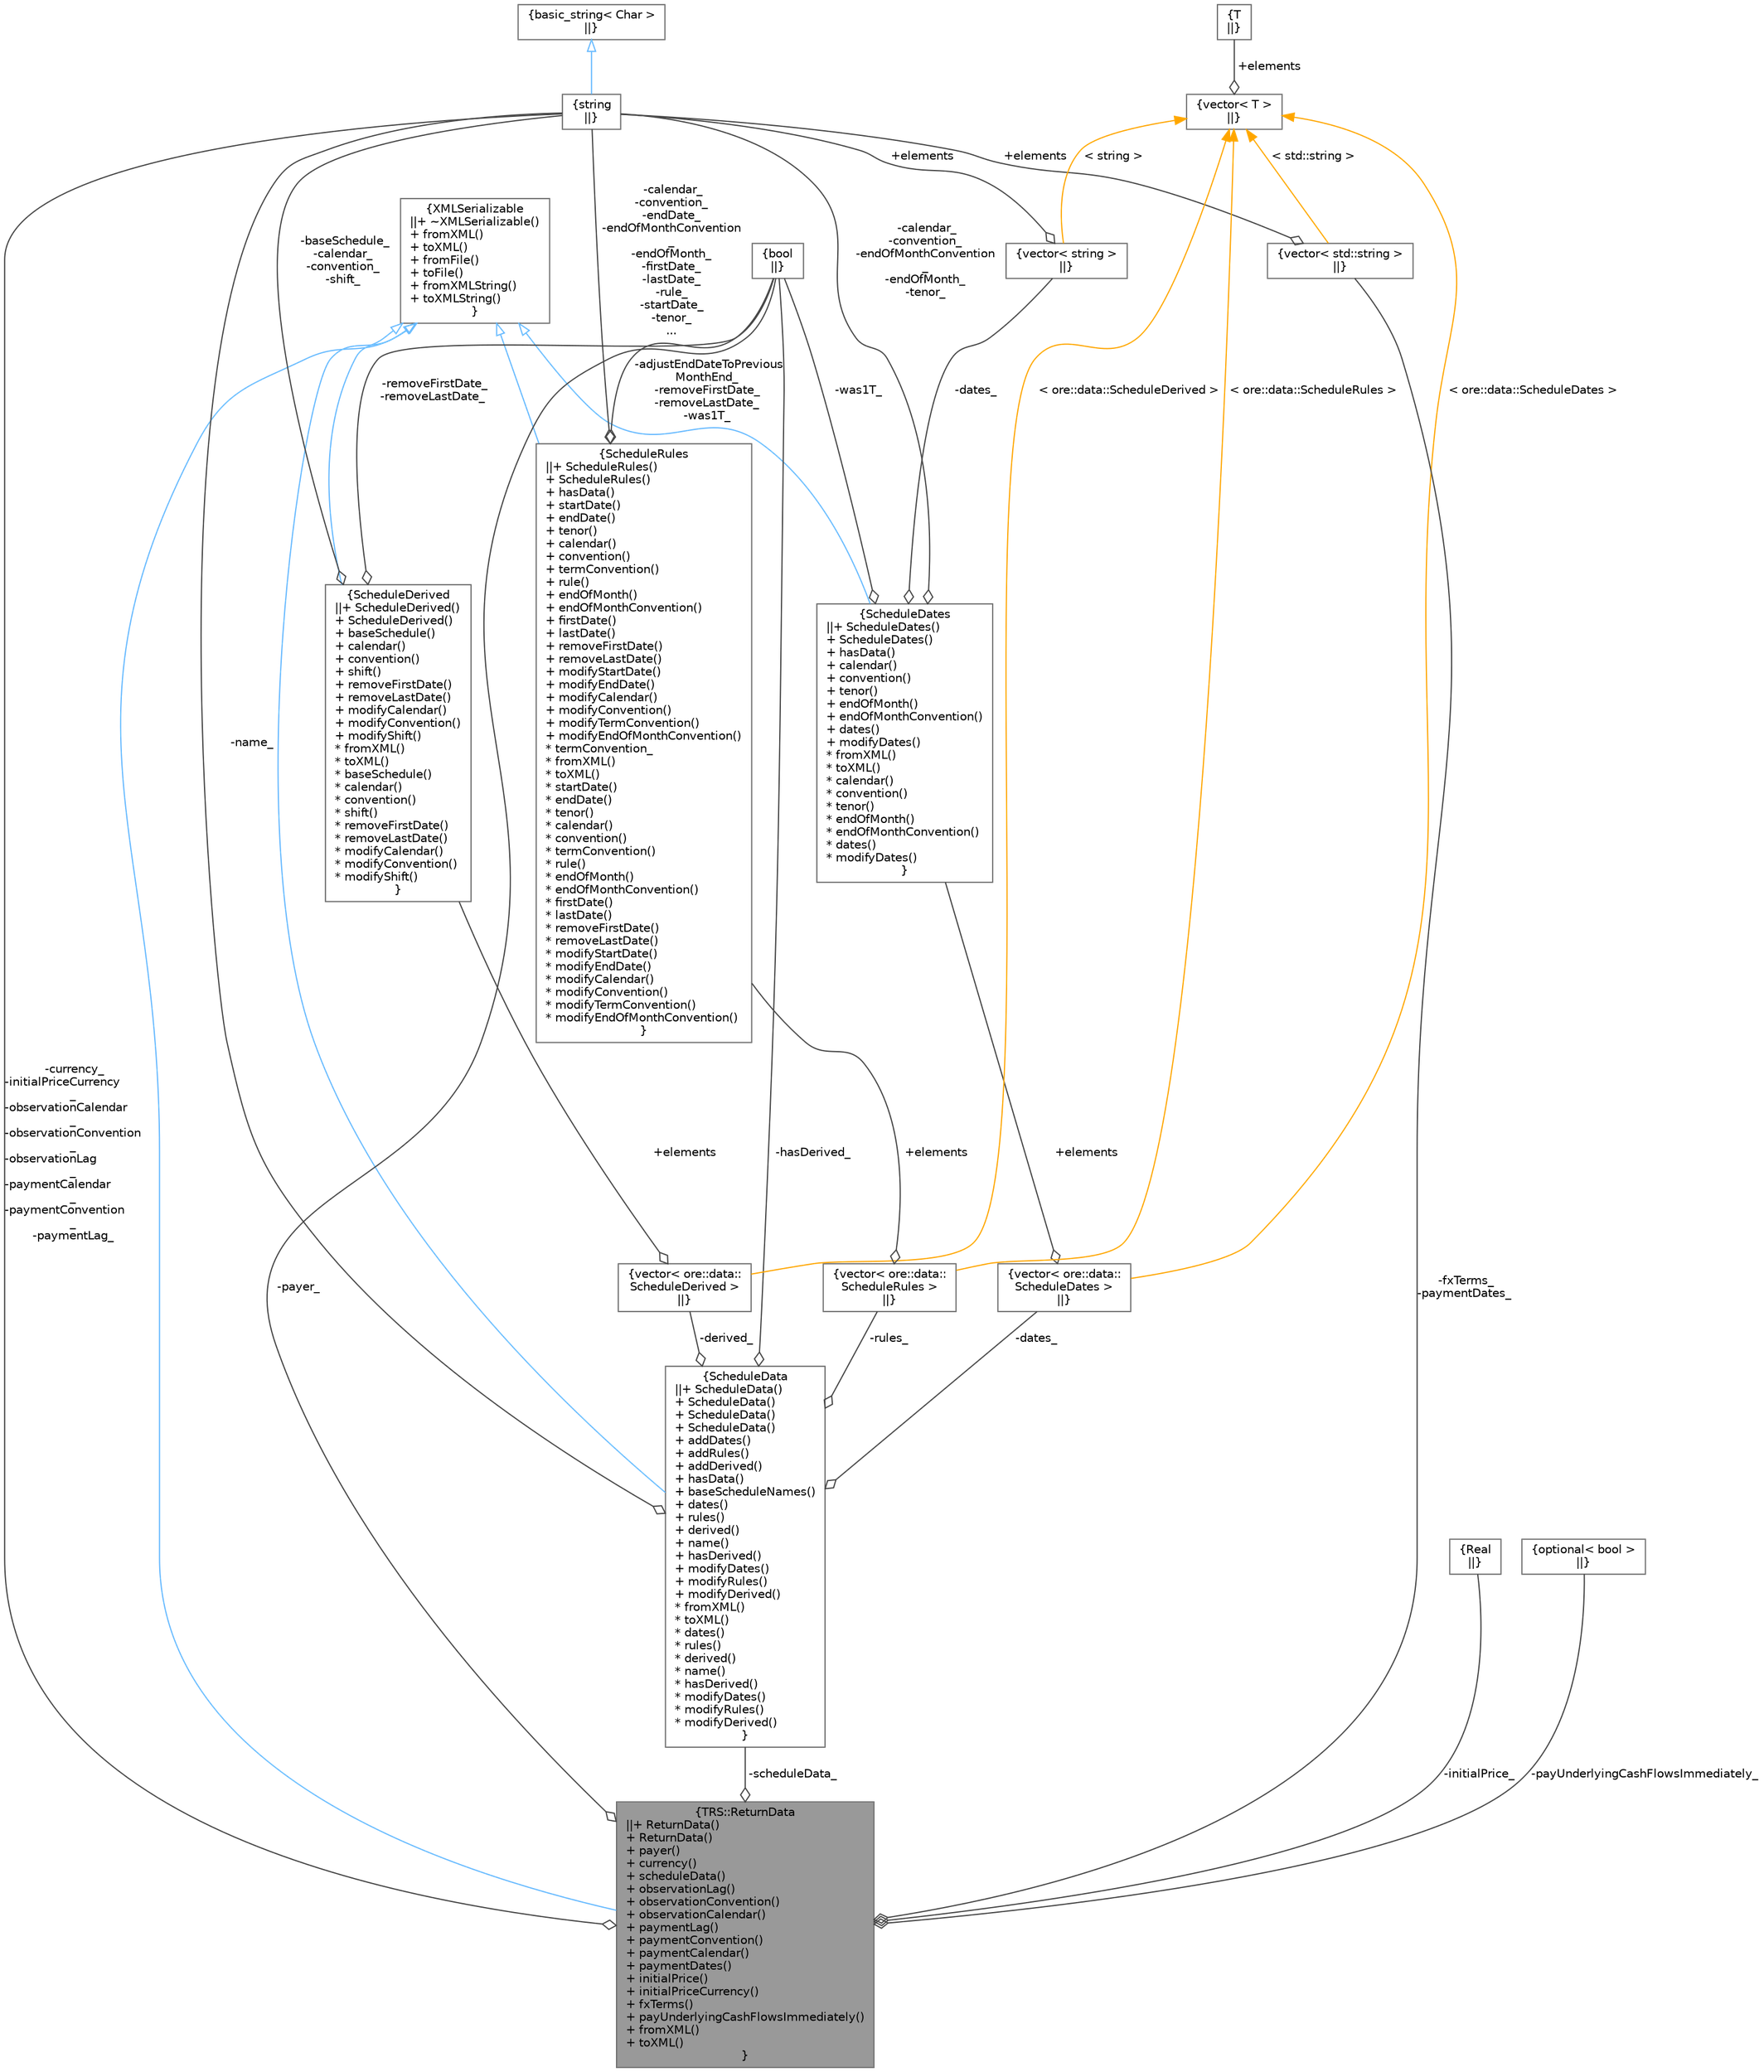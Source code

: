 digraph "TRS::ReturnData"
{
 // INTERACTIVE_SVG=YES
 // LATEX_PDF_SIZE
  bgcolor="transparent";
  edge [fontname=Helvetica,fontsize=10,labelfontname=Helvetica,labelfontsize=10];
  node [fontname=Helvetica,fontsize=10,shape=box,height=0.2,width=0.4];
  Node1 [label="{TRS::ReturnData\n||+ ReturnData()\l+ ReturnData()\l+ payer()\l+ currency()\l+ scheduleData()\l+ observationLag()\l+ observationConvention()\l+ observationCalendar()\l+ paymentLag()\l+ paymentConvention()\l+ paymentCalendar()\l+ paymentDates()\l+ initialPrice()\l+ initialPriceCurrency()\l+ fxTerms()\l+ payUnderlyingCashFlowsImmediately()\l+ fromXML()\l+ toXML()\l}",height=0.2,width=0.4,color="gray40", fillcolor="grey60", style="filled", fontcolor="black",tooltip=" "];
  Node2 -> Node1 [dir="back",color="steelblue1",style="solid",arrowtail="onormal"];
  Node2 [label="{XMLSerializable\n||+ ~XMLSerializable()\l+ fromXML()\l+ toXML()\l+ fromFile()\l+ toFile()\l+ fromXMLString()\l+ toXMLString()\l}",height=0.2,width=0.4,color="gray40", fillcolor="white", style="filled",URL="$classore_1_1data_1_1_x_m_l_serializable.html",tooltip="Base class for all serializable classes."];
  Node3 -> Node1 [color="grey25",style="solid",label=" -payer_" ,arrowhead="odiamond"];
  Node3 [label="{bool\n||}",height=0.2,width=0.4,color="gray40", fillcolor="white", style="filled",URL="$classbool.html",tooltip=" "];
  Node4 -> Node1 [color="grey25",style="solid",label=" -currency_\n-initialPriceCurrency\l_\n-observationCalendar\l_\n-observationConvention\l_\n-observationLag\l_\n-paymentCalendar\l_\n-paymentConvention\l_\n-paymentLag_" ,arrowhead="odiamond"];
  Node4 [label="{string\n||}",height=0.2,width=0.4,color="gray40", fillcolor="white", style="filled",tooltip=" "];
  Node5 -> Node4 [dir="back",color="steelblue1",style="solid",arrowtail="onormal"];
  Node5 [label="{basic_string\< Char \>\n||}",height=0.2,width=0.4,color="gray40", fillcolor="white", style="filled",tooltip=" "];
  Node6 -> Node1 [color="grey25",style="solid",label=" -scheduleData_" ,arrowhead="odiamond"];
  Node6 [label="{ScheduleData\n||+ ScheduleData()\l+ ScheduleData()\l+ ScheduleData()\l+ ScheduleData()\l+ addDates()\l+ addRules()\l+ addDerived()\l+ hasData()\l+ baseScheduleNames()\l+ dates()\l+ rules()\l+ derived()\l+ name()\l+ hasDerived()\l+ modifyDates()\l+ modifyRules()\l+ modifyDerived()\l* fromXML()\l* toXML()\l* dates()\l* rules()\l* derived()\l* name()\l* hasDerived()\l* modifyDates()\l* modifyRules()\l* modifyDerived()\l}",height=0.2,width=0.4,color="gray40", fillcolor="white", style="filled",URL="$classore_1_1data_1_1_schedule_data.html",tooltip="Serializable schedule data."];
  Node2 -> Node6 [dir="back",color="steelblue1",style="solid",arrowtail="onormal"];
  Node7 -> Node6 [color="grey25",style="solid",label=" -dates_" ,arrowhead="odiamond"];
  Node7 [label="{vector\< ore::data::\lScheduleDates \>\n||}",height=0.2,width=0.4,color="gray40", fillcolor="white", style="filled",tooltip=" "];
  Node8 -> Node7 [color="grey25",style="solid",label=" +elements" ,arrowhead="odiamond"];
  Node8 [label="{ScheduleDates\n||+ ScheduleDates()\l+ ScheduleDates()\l+ hasData()\l+ calendar()\l+ convention()\l+ tenor()\l+ endOfMonth()\l+ endOfMonthConvention()\l+ dates()\l+ modifyDates()\l* fromXML()\l* toXML()\l* calendar()\l* convention()\l* tenor()\l* endOfMonth()\l* endOfMonthConvention()\l* dates()\l* modifyDates()\l}",height=0.2,width=0.4,color="gray40", fillcolor="white", style="filled",URL="$classore_1_1data_1_1_schedule_dates.html",tooltip="Serializable object holding schedule Dates data."];
  Node2 -> Node8 [dir="back",color="steelblue1",style="solid",arrowtail="onormal"];
  Node4 -> Node8 [color="grey25",style="solid",label=" -calendar_\n-convention_\n-endOfMonthConvention\l_\n-endOfMonth_\n-tenor_" ,arrowhead="odiamond"];
  Node9 -> Node8 [color="grey25",style="solid",label=" -dates_" ,arrowhead="odiamond"];
  Node9 [label="{vector\< string \>\n||}",height=0.2,width=0.4,color="gray40", fillcolor="white", style="filled",tooltip=" "];
  Node4 -> Node9 [color="grey25",style="solid",label=" +elements" ,arrowhead="odiamond"];
  Node10 -> Node9 [dir="back",color="orange",style="solid",label=" \< string \>" ];
  Node10 [label="{vector\< T \>\n||}",height=0.2,width=0.4,color="gray40", fillcolor="white", style="filled",tooltip=" "];
  Node11 -> Node10 [color="grey25",style="solid",label=" +elements" ,arrowhead="odiamond"];
  Node11 [label="{T\n||}",height=0.2,width=0.4,color="gray40", fillcolor="white", style="filled",tooltip=" "];
  Node3 -> Node8 [color="grey25",style="solid",label=" -was1T_" ,arrowhead="odiamond"];
  Node10 -> Node7 [dir="back",color="orange",style="solid",label=" \< ore::data::ScheduleDates \>" ];
  Node12 -> Node6 [color="grey25",style="solid",label=" -rules_" ,arrowhead="odiamond"];
  Node12 [label="{vector\< ore::data::\lScheduleRules \>\n||}",height=0.2,width=0.4,color="gray40", fillcolor="white", style="filled",tooltip=" "];
  Node13 -> Node12 [color="grey25",style="solid",label=" +elements" ,arrowhead="odiamond"];
  Node13 [label="{ScheduleRules\n||+ ScheduleRules()\l+ ScheduleRules()\l+ hasData()\l+ startDate()\l+ endDate()\l+ tenor()\l+ calendar()\l+ convention()\l+ termConvention()\l+ rule()\l+ endOfMonth()\l+ endOfMonthConvention()\l+ firstDate()\l+ lastDate()\l+ removeFirstDate()\l+ removeLastDate()\l+ modifyStartDate()\l+ modifyEndDate()\l+ modifyCalendar()\l+ modifyConvention()\l+ modifyTermConvention()\l+ modifyEndOfMonthConvention()\l* termConvention_\l* fromXML()\l* toXML()\l* startDate()\l* endDate()\l* tenor()\l* calendar()\l* convention()\l* termConvention()\l* rule()\l* endOfMonth()\l* endOfMonthConvention()\l* firstDate()\l* lastDate()\l* removeFirstDate()\l* removeLastDate()\l* modifyStartDate()\l* modifyEndDate()\l* modifyCalendar()\l* modifyConvention()\l* modifyTermConvention()\l* modifyEndOfMonthConvention()\l}",height=0.2,width=0.4,color="gray40", fillcolor="white", style="filled",URL="$classore_1_1data_1_1_schedule_rules.html",tooltip="Serializable object holding schedule Rules data."];
  Node2 -> Node13 [dir="back",color="steelblue1",style="solid",arrowtail="onormal"];
  Node4 -> Node13 [color="grey25",style="solid",label=" -calendar_\n-convention_\n-endDate_\n-endOfMonthConvention\l_\n-endOfMonth_\n-firstDate_\n-lastDate_\n-rule_\n-startDate_\n-tenor_\n..." ,arrowhead="odiamond"];
  Node3 -> Node13 [color="grey25",style="solid",label=" -adjustEndDateToPrevious\lMonthEnd_\n-removeFirstDate_\n-removeLastDate_\n-was1T_" ,arrowhead="odiamond"];
  Node10 -> Node12 [dir="back",color="orange",style="solid",label=" \< ore::data::ScheduleRules \>" ];
  Node14 -> Node6 [color="grey25",style="solid",label=" -derived_" ,arrowhead="odiamond"];
  Node14 [label="{vector\< ore::data::\lScheduleDerived \>\n||}",height=0.2,width=0.4,color="gray40", fillcolor="white", style="filled",tooltip=" "];
  Node15 -> Node14 [color="grey25",style="solid",label=" +elements" ,arrowhead="odiamond"];
  Node15 [label="{ScheduleDerived\n||+ ScheduleDerived()\l+ ScheduleDerived()\l+ baseSchedule()\l+ calendar()\l+ convention()\l+ shift()\l+ removeFirstDate()\l+ removeLastDate()\l+ modifyCalendar()\l+ modifyConvention()\l+ modifyShift()\l* fromXML()\l* toXML()\l* baseSchedule()\l* calendar()\l* convention()\l* shift()\l* removeFirstDate()\l* removeLastDate()\l* modifyCalendar()\l* modifyConvention()\l* modifyShift()\l}",height=0.2,width=0.4,color="gray40", fillcolor="white", style="filled",URL="$classore_1_1data_1_1_schedule_derived.html",tooltip="Serializable object holding Derived schedule data."];
  Node2 -> Node15 [dir="back",color="steelblue1",style="solid",arrowtail="onormal"];
  Node4 -> Node15 [color="grey25",style="solid",label=" -baseSchedule_\n-calendar_\n-convention_\n-shift_" ,arrowhead="odiamond"];
  Node3 -> Node15 [color="grey25",style="solid",label=" -removeFirstDate_\n-removeLastDate_" ,arrowhead="odiamond"];
  Node10 -> Node14 [dir="back",color="orange",style="solid",label=" \< ore::data::ScheduleDerived \>" ];
  Node4 -> Node6 [color="grey25",style="solid",label=" -name_" ,arrowhead="odiamond"];
  Node3 -> Node6 [color="grey25",style="solid",label=" -hasDerived_" ,arrowhead="odiamond"];
  Node16 -> Node1 [color="grey25",style="solid",label=" -fxTerms_\n-paymentDates_" ,arrowhead="odiamond"];
  Node16 [label="{vector\< std::string \>\n||}",height=0.2,width=0.4,color="gray40", fillcolor="white", style="filled",tooltip=" "];
  Node4 -> Node16 [color="grey25",style="solid",label=" +elements" ,arrowhead="odiamond"];
  Node10 -> Node16 [dir="back",color="orange",style="solid",label=" \< std::string \>" ];
  Node17 -> Node1 [color="grey25",style="solid",label=" -initialPrice_" ,arrowhead="odiamond"];
  Node17 [label="{Real\n||}",height=0.2,width=0.4,color="gray40", fillcolor="white", style="filled",tooltip=" "];
  Node18 -> Node1 [color="grey25",style="solid",label=" -payUnderlyingCashFlowsImmediately_" ,arrowhead="odiamond"];
  Node18 [label="{optional\< bool \>\n||}",height=0.2,width=0.4,color="gray40", fillcolor="white", style="filled",tooltip=" "];
}
